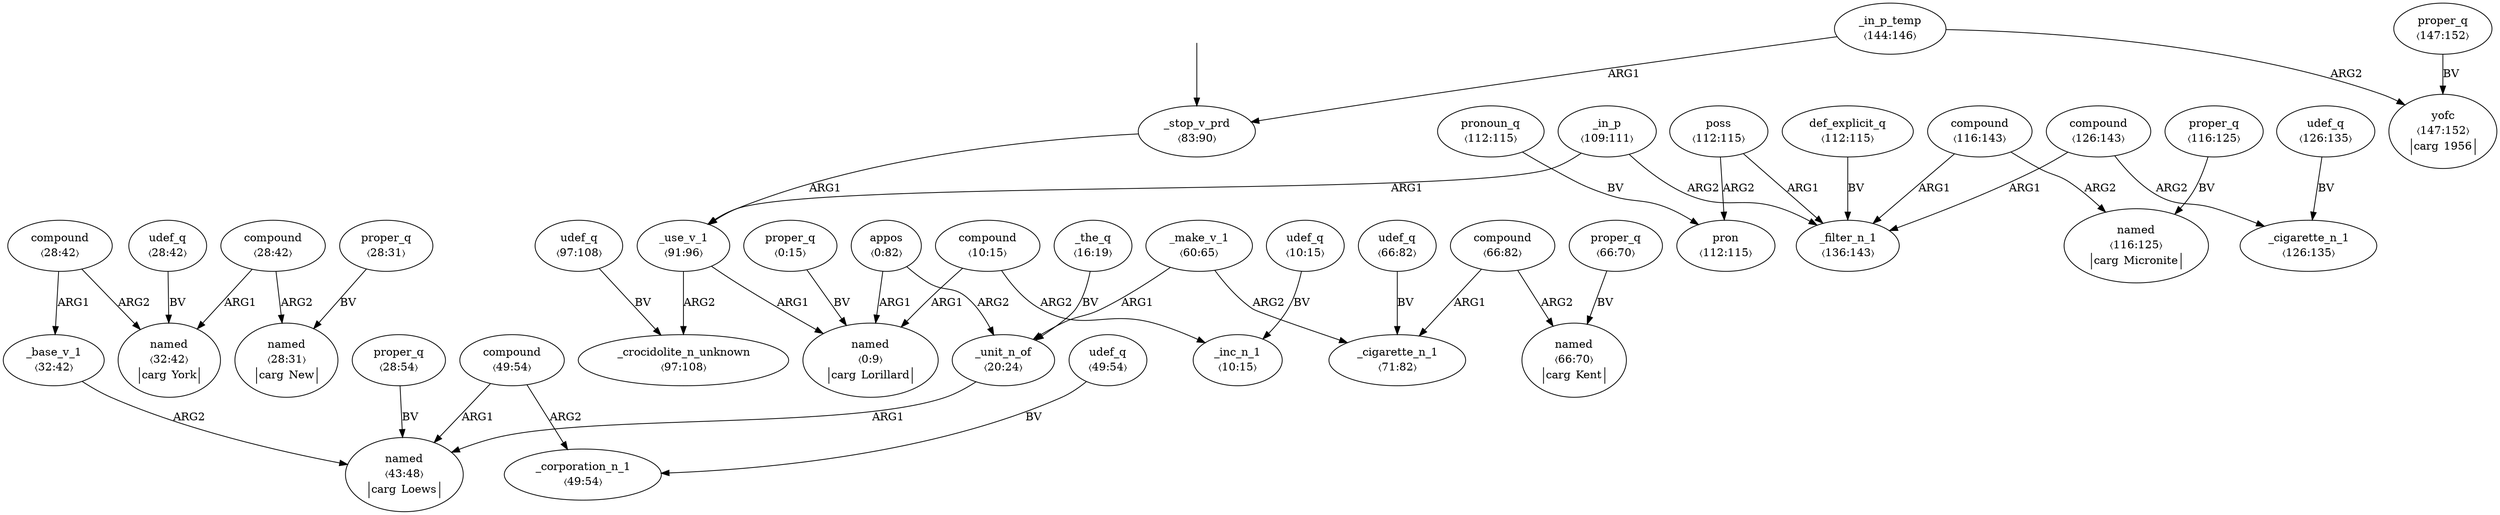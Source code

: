digraph "20003003" {
  top [ style=invis ];
  top -> 26;
  0 [ label=<<table align="center" border="0" cellspacing="0"><tr><td colspan="2">appos</td></tr><tr><td colspan="2">〈0:82〉</td></tr></table>> ];
  1 [ label=<<table align="center" border="0" cellspacing="0"><tr><td colspan="2">proper_q</td></tr><tr><td colspan="2">〈0:15〉</td></tr></table>> ];
  2 [ label=<<table align="center" border="0" cellspacing="0"><tr><td colspan="2">named</td></tr><tr><td colspan="2">〈0:9〉</td></tr><tr><td sides="l" border="1" align="left">carg</td><td sides="r" border="1" align="left">Lorillard</td></tr></table>> ];
  3 [ label=<<table align="center" border="0" cellspacing="0"><tr><td colspan="2">_inc_n_1</td></tr><tr><td colspan="2">〈10:15〉</td></tr></table>> ];
  4 [ label=<<table align="center" border="0" cellspacing="0"><tr><td colspan="2">udef_q</td></tr><tr><td colspan="2">〈10:15〉</td></tr></table>> ];
  5 [ label=<<table align="center" border="0" cellspacing="0"><tr><td colspan="2">compound</td></tr><tr><td colspan="2">〈10:15〉</td></tr></table>> ];
  6 [ label=<<table align="center" border="0" cellspacing="0"><tr><td colspan="2">_the_q</td></tr><tr><td colspan="2">〈16:19〉</td></tr></table>> ];
  7 [ label=<<table align="center" border="0" cellspacing="0"><tr><td colspan="2">_unit_n_of</td></tr><tr><td colspan="2">〈20:24〉</td></tr></table>> ];
  8 [ label=<<table align="center" border="0" cellspacing="0"><tr><td colspan="2">proper_q</td></tr><tr><td colspan="2">〈28:54〉</td></tr></table>> ];
  9 [ label=<<table align="center" border="0" cellspacing="0"><tr><td colspan="2">compound</td></tr><tr><td colspan="2">〈28:42〉</td></tr></table>> ];
  10 [ label=<<table align="center" border="0" cellspacing="0"><tr><td colspan="2">udef_q</td></tr><tr><td colspan="2">〈28:42〉</td></tr></table>> ];
  11 [ label=<<table align="center" border="0" cellspacing="0"><tr><td colspan="2">compound</td></tr><tr><td colspan="2">〈28:42〉</td></tr></table>> ];
  12 [ label=<<table align="center" border="0" cellspacing="0"><tr><td colspan="2">proper_q</td></tr><tr><td colspan="2">〈28:31〉</td></tr></table>> ];
  13 [ label=<<table align="center" border="0" cellspacing="0"><tr><td colspan="2">named</td></tr><tr><td colspan="2">〈28:31〉</td></tr><tr><td sides="l" border="1" align="left">carg</td><td sides="r" border="1" align="left">New</td></tr></table>> ];
  14 [ label=<<table align="center" border="0" cellspacing="0"><tr><td colspan="2">named</td></tr><tr><td colspan="2">〈32:42〉</td></tr><tr><td sides="l" border="1" align="left">carg</td><td sides="r" border="1" align="left">York</td></tr></table>> ];
  15 [ label=<<table align="center" border="0" cellspacing="0"><tr><td colspan="2">_base_v_1</td></tr><tr><td colspan="2">〈32:42〉</td></tr></table>> ];
  16 [ label=<<table align="center" border="0" cellspacing="0"><tr><td colspan="2">named</td></tr><tr><td colspan="2">〈43:48〉</td></tr><tr><td sides="l" border="1" align="left">carg</td><td sides="r" border="1" align="left">Loews</td></tr></table>> ];
  17 [ label=<<table align="center" border="0" cellspacing="0"><tr><td colspan="2">_corporation_n_1</td></tr><tr><td colspan="2">〈49:54〉</td></tr></table>> ];
  18 [ label=<<table align="center" border="0" cellspacing="0"><tr><td colspan="2">udef_q</td></tr><tr><td colspan="2">〈49:54〉</td></tr></table>> ];
  19 [ label=<<table align="center" border="0" cellspacing="0"><tr><td colspan="2">compound</td></tr><tr><td colspan="2">〈49:54〉</td></tr></table>> ];
  20 [ label=<<table align="center" border="0" cellspacing="0"><tr><td colspan="2">_make_v_1</td></tr><tr><td colspan="2">〈60:65〉</td></tr></table>> ];
  21 [ label=<<table align="center" border="0" cellspacing="0"><tr><td colspan="2">udef_q</td></tr><tr><td colspan="2">〈66:82〉</td></tr></table>> ];
  22 [ label=<<table align="center" border="0" cellspacing="0"><tr><td colspan="2">compound</td></tr><tr><td colspan="2">〈66:82〉</td></tr></table>> ];
  23 [ label=<<table align="center" border="0" cellspacing="0"><tr><td colspan="2">proper_q</td></tr><tr><td colspan="2">〈66:70〉</td></tr></table>> ];
  24 [ label=<<table align="center" border="0" cellspacing="0"><tr><td colspan="2">named</td></tr><tr><td colspan="2">〈66:70〉</td></tr><tr><td sides="l" border="1" align="left">carg</td><td sides="r" border="1" align="left">Kent</td></tr></table>> ];
  25 [ label=<<table align="center" border="0" cellspacing="0"><tr><td colspan="2">_cigarette_n_1</td></tr><tr><td colspan="2">〈71:82〉</td></tr></table>> ];
  26 [ label=<<table align="center" border="0" cellspacing="0"><tr><td colspan="2">_stop_v_prd</td></tr><tr><td colspan="2">〈83:90〉</td></tr></table>> ];
  27 [ label=<<table align="center" border="0" cellspacing="0"><tr><td colspan="2">_use_v_1</td></tr><tr><td colspan="2">〈91:96〉</td></tr></table>> ];
  28 [ label=<<table align="center" border="0" cellspacing="0"><tr><td colspan="2">udef_q</td></tr><tr><td colspan="2">〈97:108〉</td></tr></table>> ];
  29 [ label=<<table align="center" border="0" cellspacing="0"><tr><td colspan="2">_crocidolite_n_unknown</td></tr><tr><td colspan="2">〈97:108〉</td></tr></table>> ];
  30 [ label=<<table align="center" border="0" cellspacing="0"><tr><td colspan="2">_in_p</td></tr><tr><td colspan="2">〈109:111〉</td></tr></table>> ];
  31 [ label=<<table align="center" border="0" cellspacing="0"><tr><td colspan="2">def_explicit_q</td></tr><tr><td colspan="2">〈112:115〉</td></tr></table>> ];
  32 [ label=<<table align="center" border="0" cellspacing="0"><tr><td colspan="2">poss</td></tr><tr><td colspan="2">〈112:115〉</td></tr></table>> ];
  33 [ label=<<table align="center" border="0" cellspacing="0"><tr><td colspan="2">pronoun_q</td></tr><tr><td colspan="2">〈112:115〉</td></tr></table>> ];
  34 [ label=<<table align="center" border="0" cellspacing="0"><tr><td colspan="2">pron</td></tr><tr><td colspan="2">〈112:115〉</td></tr></table>> ];
  35 [ label=<<table align="center" border="0" cellspacing="0"><tr><td colspan="2">compound</td></tr><tr><td colspan="2">〈116:143〉</td></tr></table>> ];
  36 [ label=<<table align="center" border="0" cellspacing="0"><tr><td colspan="2">proper_q</td></tr><tr><td colspan="2">〈116:125〉</td></tr></table>> ];
  37 [ label=<<table align="center" border="0" cellspacing="0"><tr><td colspan="2">named</td></tr><tr><td colspan="2">〈116:125〉</td></tr><tr><td sides="l" border="1" align="left">carg</td><td sides="r" border="1" align="left">Micronite</td></tr></table>> ];
  38 [ label=<<table align="center" border="0" cellspacing="0"><tr><td colspan="2">compound</td></tr><tr><td colspan="2">〈126:143〉</td></tr></table>> ];
  39 [ label=<<table align="center" border="0" cellspacing="0"><tr><td colspan="2">udef_q</td></tr><tr><td colspan="2">〈126:135〉</td></tr></table>> ];
  40 [ label=<<table align="center" border="0" cellspacing="0"><tr><td colspan="2">_cigarette_n_1</td></tr><tr><td colspan="2">〈126:135〉</td></tr></table>> ];
  41 [ label=<<table align="center" border="0" cellspacing="0"><tr><td colspan="2">_filter_n_1</td></tr><tr><td colspan="2">〈136:143〉</td></tr></table>> ];
  42 [ label=<<table align="center" border="0" cellspacing="0"><tr><td colspan="2">_in_p_temp</td></tr><tr><td colspan="2">〈144:146〉</td></tr></table>> ];
  43 [ label=<<table align="center" border="0" cellspacing="0"><tr><td colspan="2">proper_q</td></tr><tr><td colspan="2">〈147:152〉</td></tr></table>> ];
  44 [ label=<<table align="center" border="0" cellspacing="0"><tr><td colspan="2">yofc</td></tr><tr><td colspan="2">〈147:152〉</td></tr><tr><td sides="l" border="1" align="left">carg</td><td sides="r" border="1" align="left">1956</td></tr></table>> ];
  11 -> 14 [ label="ARG1" ];
  10 -> 14 [ label="BV" ];
  20 -> 25 [ label="ARG2" ];
  26 -> 27 [ label="ARG1" ];
  39 -> 40 [ label="BV" ];
  43 -> 44 [ label="BV" ];
  5 -> 3 [ label="ARG2" ];
  19 -> 16 [ label="ARG1" ];
  1 -> 2 [ label="BV" ];
  32 -> 34 [ label="ARG2" ];
  7 -> 16 [ label="ARG1" ];
  42 -> 44 [ label="ARG2" ];
  9 -> 14 [ label="ARG2" ];
  30 -> 27 [ label="ARG1" ];
  9 -> 15 [ label="ARG1" ];
  18 -> 17 [ label="BV" ];
  23 -> 24 [ label="BV" ];
  30 -> 41 [ label="ARG2" ];
  12 -> 13 [ label="BV" ];
  38 -> 41 [ label="ARG1" ];
  0 -> 2 [ label="ARG1" ];
  0 -> 7 [ label="ARG2" ];
  20 -> 7 [ label="ARG1" ];
  15 -> 16 [ label="ARG2" ];
  21 -> 25 [ label="BV" ];
  6 -> 7 [ label="BV" ];
  42 -> 26 [ label="ARG1" ];
  5 -> 2 [ label="ARG1" ];
  27 -> 29 [ label="ARG2" ];
  28 -> 29 [ label="BV" ];
  35 -> 37 [ label="ARG2" ];
  36 -> 37 [ label="BV" ];
  33 -> 34 [ label="BV" ];
  22 -> 25 [ label="ARG1" ];
  27 -> 2 [ label="ARG1" ];
  19 -> 17 [ label="ARG2" ];
  22 -> 24 [ label="ARG2" ];
  4 -> 3 [ label="BV" ];
  31 -> 41 [ label="BV" ];
  35 -> 41 [ label="ARG1" ];
  32 -> 41 [ label="ARG1" ];
  11 -> 13 [ label="ARG2" ];
  8 -> 16 [ label="BV" ];
  38 -> 40 [ label="ARG2" ];
}


